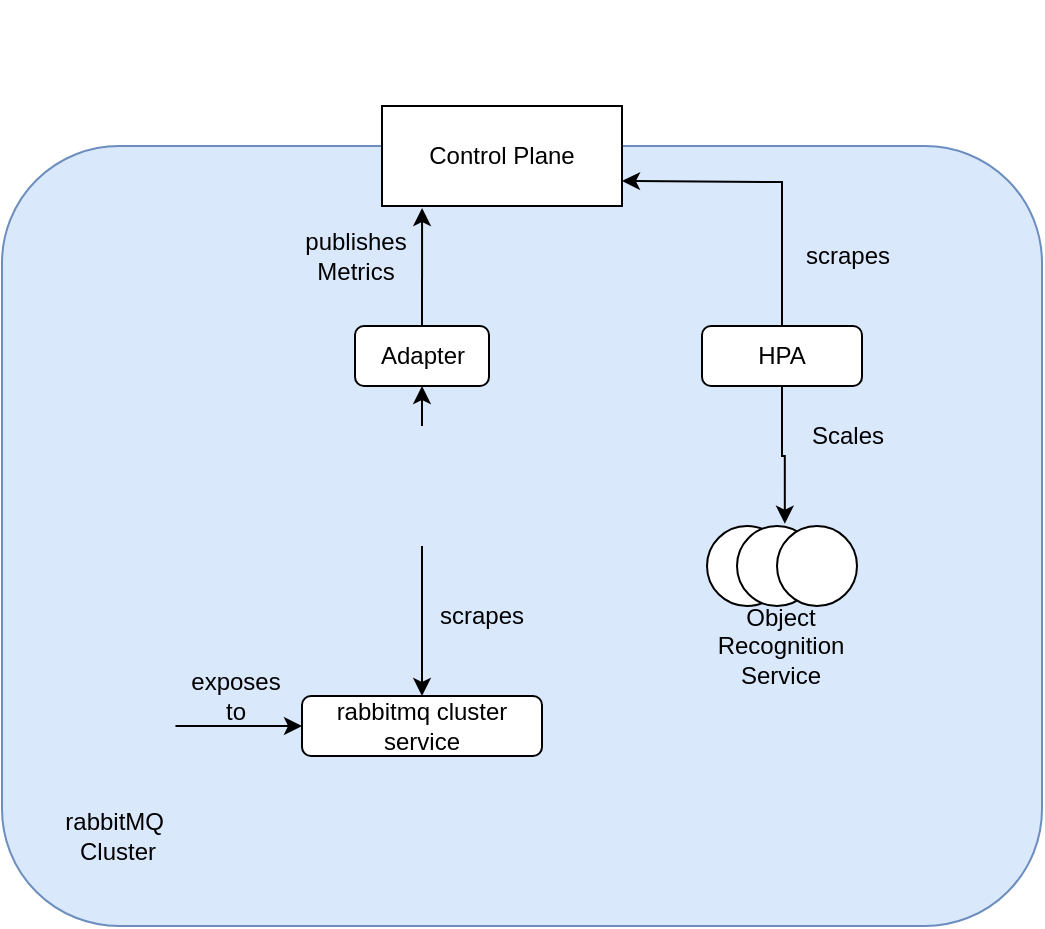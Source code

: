 <mxfile version="26.0.4">
  <diagram name="Page-1" id="7RVEREy4isW54lbjeR9-">
    <mxGraphModel dx="818" dy="506" grid="1" gridSize="10" guides="1" tooltips="1" connect="1" arrows="1" fold="1" page="1" pageScale="1" pageWidth="850" pageHeight="1100" math="0" shadow="0">
      <root>
        <mxCell id="0" />
        <mxCell id="1" parent="0" />
        <mxCell id="crpvws2iouamjvHjmUin-9" value="" style="rounded=1;whiteSpace=wrap;html=1;fillColor=#dae8fc;strokeColor=#6c8ebf;" vertex="1" parent="1">
          <mxGeometry x="50" y="80" width="520" height="390" as="geometry" />
        </mxCell>
        <mxCell id="crpvws2iouamjvHjmUin-1" value="" style="shape=image;verticalLabelPosition=bottom;labelBackgroundColor=default;verticalAlign=top;aspect=fixed;imageAspect=0;image=https://static-00.iconduck.com/assets.00/rabbitmq-icon-484x512-s9lfaapn.png;" vertex="1" parent="1">
          <mxGeometry x="80" y="340" width="56.72" height="60" as="geometry" />
        </mxCell>
        <mxCell id="crpvws2iouamjvHjmUin-2" value="rabbitMQ&amp;nbsp;&lt;div&gt;Cluster&lt;/div&gt;" style="text;html=1;align=center;verticalAlign=middle;whiteSpace=wrap;rounded=0;" vertex="1" parent="1">
          <mxGeometry x="78" y="410" width="60" height="30" as="geometry" />
        </mxCell>
        <mxCell id="crpvws2iouamjvHjmUin-3" value="rabbitmq cluster service" style="rounded=1;whiteSpace=wrap;html=1;" vertex="1" parent="1">
          <mxGeometry x="200" y="355" width="120" height="30" as="geometry" />
        </mxCell>
        <mxCell id="crpvws2iouamjvHjmUin-4" value="" style="endArrow=classic;html=1;rounded=0;exitX=1;exitY=0.5;exitDx=0;exitDy=0;entryX=0;entryY=0.5;entryDx=0;entryDy=0;" edge="1" parent="1" source="crpvws2iouamjvHjmUin-1" target="crpvws2iouamjvHjmUin-3">
          <mxGeometry width="50" height="50" relative="1" as="geometry">
            <mxPoint x="400" y="480" as="sourcePoint" />
            <mxPoint x="450" y="430" as="targetPoint" />
          </mxGeometry>
        </mxCell>
        <mxCell id="crpvws2iouamjvHjmUin-5" value="" style="shape=image;verticalLabelPosition=bottom;labelBackgroundColor=default;verticalAlign=top;aspect=fixed;imageAspect=0;image=https://upload.wikimedia.org/wikipedia/commons/thumb/3/38/Prometheus_software_logo.svg/1200px-Prometheus_software_logo.svg.png;" vertex="1" parent="1">
          <mxGeometry x="229.75" y="220" width="60.5" height="60" as="geometry" />
        </mxCell>
        <mxCell id="crpvws2iouamjvHjmUin-6" value="" style="endArrow=classic;html=1;rounded=0;exitX=0.5;exitY=1;exitDx=0;exitDy=0;entryX=0.5;entryY=0;entryDx=0;entryDy=0;" edge="1" parent="1" source="crpvws2iouamjvHjmUin-5" target="crpvws2iouamjvHjmUin-3">
          <mxGeometry width="50" height="50" relative="1" as="geometry">
            <mxPoint x="400" y="240" as="sourcePoint" />
            <mxPoint x="450" y="190" as="targetPoint" />
          </mxGeometry>
        </mxCell>
        <mxCell id="crpvws2iouamjvHjmUin-7" value="scrapes" style="text;html=1;align=center;verticalAlign=middle;whiteSpace=wrap;rounded=0;" vertex="1" parent="1">
          <mxGeometry x="260" y="300" width="60" height="30" as="geometry" />
        </mxCell>
        <mxCell id="crpvws2iouamjvHjmUin-8" value="exposes to" style="text;html=1;align=center;verticalAlign=middle;whiteSpace=wrap;rounded=0;" vertex="1" parent="1">
          <mxGeometry x="136.72" y="340" width="60" height="30" as="geometry" />
        </mxCell>
        <mxCell id="crpvws2iouamjvHjmUin-10" value="Control Plane" style="rounded=0;whiteSpace=wrap;html=1;" vertex="1" parent="1">
          <mxGeometry x="240" y="60" width="120" height="50" as="geometry" />
        </mxCell>
        <mxCell id="crpvws2iouamjvHjmUin-12" value="Adapter" style="rounded=1;whiteSpace=wrap;html=1;" vertex="1" parent="1">
          <mxGeometry x="226.5" y="170" width="67" height="30" as="geometry" />
        </mxCell>
        <mxCell id="crpvws2iouamjvHjmUin-13" value="" style="endArrow=classic;html=1;rounded=0;exitX=0.5;exitY=0;exitDx=0;exitDy=0;entryX=0.5;entryY=1;entryDx=0;entryDy=0;" edge="1" parent="1" source="crpvws2iouamjvHjmUin-5" target="crpvws2iouamjvHjmUin-12">
          <mxGeometry width="50" height="50" relative="1" as="geometry">
            <mxPoint x="400" y="180" as="sourcePoint" />
            <mxPoint x="450" y="130" as="targetPoint" />
          </mxGeometry>
        </mxCell>
        <mxCell id="crpvws2iouamjvHjmUin-14" value="" style="endArrow=classic;html=1;rounded=0;exitX=0.5;exitY=0;exitDx=0;exitDy=0;entryX=0.167;entryY=1.02;entryDx=0;entryDy=0;entryPerimeter=0;" edge="1" parent="1" source="crpvws2iouamjvHjmUin-12" target="crpvws2iouamjvHjmUin-10">
          <mxGeometry width="50" height="50" relative="1" as="geometry">
            <mxPoint x="400" y="180" as="sourcePoint" />
            <mxPoint x="450" y="130" as="targetPoint" />
          </mxGeometry>
        </mxCell>
        <mxCell id="crpvws2iouamjvHjmUin-15" value="HPA" style="rounded=1;whiteSpace=wrap;html=1;" vertex="1" parent="1">
          <mxGeometry x="400" y="170" width="80" height="30" as="geometry" />
        </mxCell>
        <mxCell id="crpvws2iouamjvHjmUin-16" value="" style="endArrow=classic;html=1;rounded=0;exitX=0.5;exitY=0;exitDx=0;exitDy=0;entryX=1;entryY=0.75;entryDx=0;entryDy=0;" edge="1" parent="1" source="crpvws2iouamjvHjmUin-15" target="crpvws2iouamjvHjmUin-10">
          <mxGeometry width="50" height="50" relative="1" as="geometry">
            <mxPoint x="400" y="180" as="sourcePoint" />
            <mxPoint x="450" y="130" as="targetPoint" />
            <Array as="points">
              <mxPoint x="440" y="98" />
            </Array>
          </mxGeometry>
        </mxCell>
        <mxCell id="crpvws2iouamjvHjmUin-17" value="" style="ellipse;whiteSpace=wrap;html=1;aspect=fixed;" vertex="1" parent="1">
          <mxGeometry x="402.5" y="270" width="40" height="40" as="geometry" />
        </mxCell>
        <mxCell id="crpvws2iouamjvHjmUin-19" value="" style="ellipse;whiteSpace=wrap;html=1;aspect=fixed;" vertex="1" parent="1">
          <mxGeometry x="417.5" y="270" width="40" height="40" as="geometry" />
        </mxCell>
        <mxCell id="crpvws2iouamjvHjmUin-20" value="" style="ellipse;whiteSpace=wrap;html=1;aspect=fixed;" vertex="1" parent="1">
          <mxGeometry x="437.5" y="270" width="40" height="40" as="geometry" />
        </mxCell>
        <mxCell id="crpvws2iouamjvHjmUin-23" value="Object Recognition Service" style="text;html=1;align=center;verticalAlign=middle;whiteSpace=wrap;rounded=0;" vertex="1" parent="1">
          <mxGeometry x="402.5" y="315" width="72.5" height="30" as="geometry" />
        </mxCell>
        <mxCell id="crpvws2iouamjvHjmUin-24" style="edgeStyle=orthogonalEdgeStyle;rounded=0;orthogonalLoop=1;jettySize=auto;html=1;exitX=0.5;exitY=1;exitDx=0;exitDy=0;entryX=0.598;entryY=-0.029;entryDx=0;entryDy=0;entryPerimeter=0;" edge="1" parent="1" source="crpvws2iouamjvHjmUin-15" target="crpvws2iouamjvHjmUin-19">
          <mxGeometry relative="1" as="geometry" />
        </mxCell>
        <mxCell id="crpvws2iouamjvHjmUin-25" value="Scales" style="text;html=1;align=center;verticalAlign=middle;whiteSpace=wrap;rounded=0;" vertex="1" parent="1">
          <mxGeometry x="442.5" y="210" width="60" height="30" as="geometry" />
        </mxCell>
        <mxCell id="crpvws2iouamjvHjmUin-26" value="scrapes" style="text;html=1;align=center;verticalAlign=middle;whiteSpace=wrap;rounded=0;" vertex="1" parent="1">
          <mxGeometry x="442.5" y="120" width="60" height="30" as="geometry" />
        </mxCell>
        <mxCell id="crpvws2iouamjvHjmUin-27" value="publishes&lt;div&gt;Metrics&lt;/div&gt;" style="text;html=1;align=center;verticalAlign=middle;whiteSpace=wrap;rounded=0;" vertex="1" parent="1">
          <mxGeometry x="196.72" y="120" width="60" height="30" as="geometry" />
        </mxCell>
        <mxCell id="crpvws2iouamjvHjmUin-28" value="" style="shape=image;verticalLabelPosition=bottom;labelBackgroundColor=default;verticalAlign=top;aspect=fixed;imageAspect=0;image=https://sue.eu/wp-content/uploads/sites/6/2022/06/kubernetes-logo-920x920-sue-v0.png;" vertex="1" parent="1">
          <mxGeometry x="273.75" y="7.5" width="52.5" height="52.5" as="geometry" />
        </mxCell>
      </root>
    </mxGraphModel>
  </diagram>
</mxfile>
